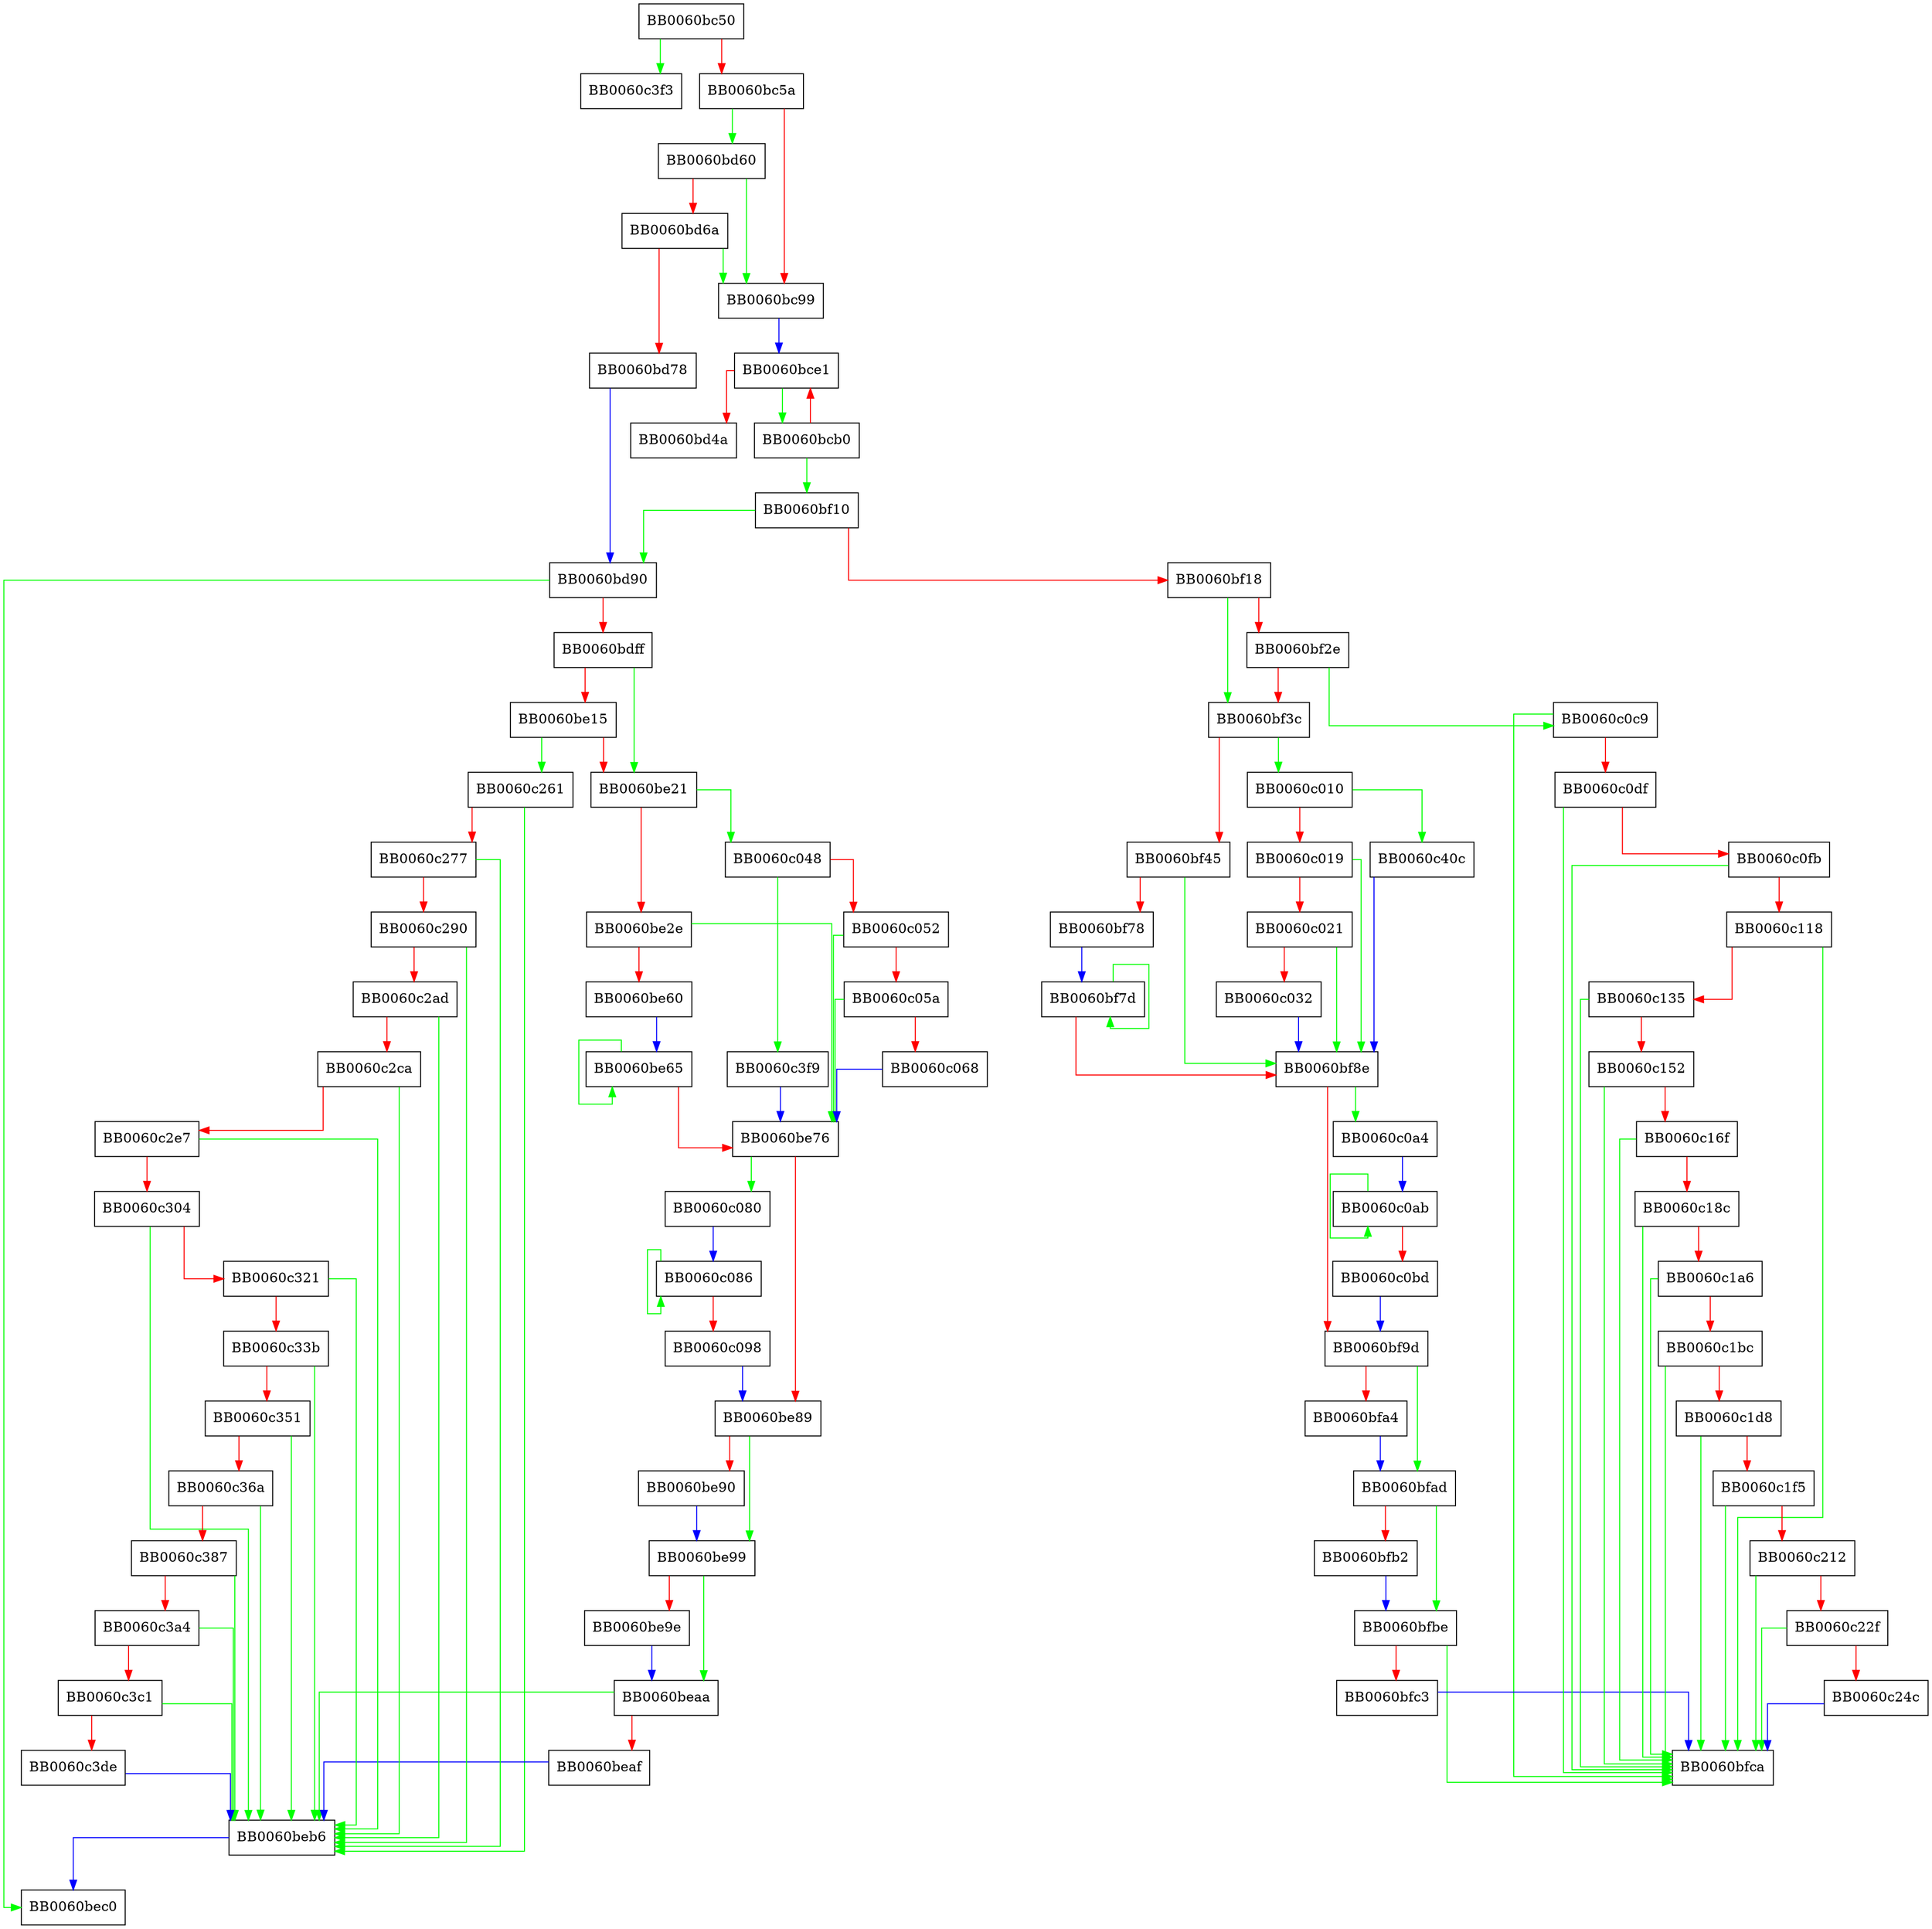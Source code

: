 digraph CRYPTO_xts128_encrypt {
  node [shape="box"];
  graph [splines=ortho];
  BB0060bc50 -> BB0060c3f3 [color="green"];
  BB0060bc50 -> BB0060bc5a [color="red"];
  BB0060bc5a -> BB0060bd60 [color="green"];
  BB0060bc5a -> BB0060bc99 [color="red"];
  BB0060bc99 -> BB0060bce1 [color="blue"];
  BB0060bcb0 -> BB0060bf10 [color="green"];
  BB0060bcb0 -> BB0060bce1 [color="red"];
  BB0060bce1 -> BB0060bcb0 [color="green"];
  BB0060bce1 -> BB0060bd4a [color="red"];
  BB0060bd60 -> BB0060bc99 [color="green"];
  BB0060bd60 -> BB0060bd6a [color="red"];
  BB0060bd6a -> BB0060bc99 [color="green"];
  BB0060bd6a -> BB0060bd78 [color="red"];
  BB0060bd78 -> BB0060bd90 [color="blue"];
  BB0060bd90 -> BB0060bec0 [color="green"];
  BB0060bd90 -> BB0060bdff [color="red"];
  BB0060bdff -> BB0060be21 [color="green"];
  BB0060bdff -> BB0060be15 [color="red"];
  BB0060be15 -> BB0060c261 [color="green"];
  BB0060be15 -> BB0060be21 [color="red"];
  BB0060be21 -> BB0060c048 [color="green"];
  BB0060be21 -> BB0060be2e [color="red"];
  BB0060be2e -> BB0060be76 [color="green"];
  BB0060be2e -> BB0060be60 [color="red"];
  BB0060be60 -> BB0060be65 [color="blue"];
  BB0060be65 -> BB0060be65 [color="green"];
  BB0060be65 -> BB0060be76 [color="red"];
  BB0060be76 -> BB0060c080 [color="green"];
  BB0060be76 -> BB0060be89 [color="red"];
  BB0060be89 -> BB0060be99 [color="green"];
  BB0060be89 -> BB0060be90 [color="red"];
  BB0060be90 -> BB0060be99 [color="blue"];
  BB0060be99 -> BB0060beaa [color="green"];
  BB0060be99 -> BB0060be9e [color="red"];
  BB0060be9e -> BB0060beaa [color="blue"];
  BB0060beaa -> BB0060beb6 [color="green"];
  BB0060beaa -> BB0060beaf [color="red"];
  BB0060beaf -> BB0060beb6 [color="blue"];
  BB0060beb6 -> BB0060bec0 [color="blue"];
  BB0060bf10 -> BB0060bd90 [color="green"];
  BB0060bf10 -> BB0060bf18 [color="red"];
  BB0060bf18 -> BB0060bf3c [color="green"];
  BB0060bf18 -> BB0060bf2e [color="red"];
  BB0060bf2e -> BB0060c0c9 [color="green"];
  BB0060bf2e -> BB0060bf3c [color="red"];
  BB0060bf3c -> BB0060c010 [color="green"];
  BB0060bf3c -> BB0060bf45 [color="red"];
  BB0060bf45 -> BB0060bf8e [color="green"];
  BB0060bf45 -> BB0060bf78 [color="red"];
  BB0060bf78 -> BB0060bf7d [color="blue"];
  BB0060bf7d -> BB0060bf7d [color="green"];
  BB0060bf7d -> BB0060bf8e [color="red"];
  BB0060bf8e -> BB0060c0a4 [color="green"];
  BB0060bf8e -> BB0060bf9d [color="red"];
  BB0060bf9d -> BB0060bfad [color="green"];
  BB0060bf9d -> BB0060bfa4 [color="red"];
  BB0060bfa4 -> BB0060bfad [color="blue"];
  BB0060bfad -> BB0060bfbe [color="green"];
  BB0060bfad -> BB0060bfb2 [color="red"];
  BB0060bfb2 -> BB0060bfbe [color="blue"];
  BB0060bfbe -> BB0060bfca [color="green"];
  BB0060bfbe -> BB0060bfc3 [color="red"];
  BB0060bfc3 -> BB0060bfca [color="blue"];
  BB0060c010 -> BB0060c40c [color="green"];
  BB0060c010 -> BB0060c019 [color="red"];
  BB0060c019 -> BB0060bf8e [color="green"];
  BB0060c019 -> BB0060c021 [color="red"];
  BB0060c021 -> BB0060bf8e [color="green"];
  BB0060c021 -> BB0060c032 [color="red"];
  BB0060c032 -> BB0060bf8e [color="blue"];
  BB0060c048 -> BB0060c3f9 [color="green"];
  BB0060c048 -> BB0060c052 [color="red"];
  BB0060c052 -> BB0060be76 [color="green"];
  BB0060c052 -> BB0060c05a [color="red"];
  BB0060c05a -> BB0060be76 [color="green"];
  BB0060c05a -> BB0060c068 [color="red"];
  BB0060c068 -> BB0060be76 [color="blue"];
  BB0060c080 -> BB0060c086 [color="blue"];
  BB0060c086 -> BB0060c086 [color="green"];
  BB0060c086 -> BB0060c098 [color="red"];
  BB0060c098 -> BB0060be89 [color="blue"];
  BB0060c0a4 -> BB0060c0ab [color="blue"];
  BB0060c0ab -> BB0060c0ab [color="green"];
  BB0060c0ab -> BB0060c0bd [color="red"];
  BB0060c0bd -> BB0060bf9d [color="blue"];
  BB0060c0c9 -> BB0060bfca [color="green"];
  BB0060c0c9 -> BB0060c0df [color="red"];
  BB0060c0df -> BB0060bfca [color="green"];
  BB0060c0df -> BB0060c0fb [color="red"];
  BB0060c0fb -> BB0060bfca [color="green"];
  BB0060c0fb -> BB0060c118 [color="red"];
  BB0060c118 -> BB0060bfca [color="green"];
  BB0060c118 -> BB0060c135 [color="red"];
  BB0060c135 -> BB0060bfca [color="green"];
  BB0060c135 -> BB0060c152 [color="red"];
  BB0060c152 -> BB0060bfca [color="green"];
  BB0060c152 -> BB0060c16f [color="red"];
  BB0060c16f -> BB0060bfca [color="green"];
  BB0060c16f -> BB0060c18c [color="red"];
  BB0060c18c -> BB0060bfca [color="green"];
  BB0060c18c -> BB0060c1a6 [color="red"];
  BB0060c1a6 -> BB0060bfca [color="green"];
  BB0060c1a6 -> BB0060c1bc [color="red"];
  BB0060c1bc -> BB0060bfca [color="green"];
  BB0060c1bc -> BB0060c1d8 [color="red"];
  BB0060c1d8 -> BB0060bfca [color="green"];
  BB0060c1d8 -> BB0060c1f5 [color="red"];
  BB0060c1f5 -> BB0060bfca [color="green"];
  BB0060c1f5 -> BB0060c212 [color="red"];
  BB0060c212 -> BB0060bfca [color="green"];
  BB0060c212 -> BB0060c22f [color="red"];
  BB0060c22f -> BB0060bfca [color="green"];
  BB0060c22f -> BB0060c24c [color="red"];
  BB0060c24c -> BB0060bfca [color="blue"];
  BB0060c261 -> BB0060beb6 [color="green"];
  BB0060c261 -> BB0060c277 [color="red"];
  BB0060c277 -> BB0060beb6 [color="green"];
  BB0060c277 -> BB0060c290 [color="red"];
  BB0060c290 -> BB0060beb6 [color="green"];
  BB0060c290 -> BB0060c2ad [color="red"];
  BB0060c2ad -> BB0060beb6 [color="green"];
  BB0060c2ad -> BB0060c2ca [color="red"];
  BB0060c2ca -> BB0060beb6 [color="green"];
  BB0060c2ca -> BB0060c2e7 [color="red"];
  BB0060c2e7 -> BB0060beb6 [color="green"];
  BB0060c2e7 -> BB0060c304 [color="red"];
  BB0060c304 -> BB0060beb6 [color="green"];
  BB0060c304 -> BB0060c321 [color="red"];
  BB0060c321 -> BB0060beb6 [color="green"];
  BB0060c321 -> BB0060c33b [color="red"];
  BB0060c33b -> BB0060beb6 [color="green"];
  BB0060c33b -> BB0060c351 [color="red"];
  BB0060c351 -> BB0060beb6 [color="green"];
  BB0060c351 -> BB0060c36a [color="red"];
  BB0060c36a -> BB0060beb6 [color="green"];
  BB0060c36a -> BB0060c387 [color="red"];
  BB0060c387 -> BB0060beb6 [color="green"];
  BB0060c387 -> BB0060c3a4 [color="red"];
  BB0060c3a4 -> BB0060beb6 [color="green"];
  BB0060c3a4 -> BB0060c3c1 [color="red"];
  BB0060c3c1 -> BB0060beb6 [color="green"];
  BB0060c3c1 -> BB0060c3de [color="red"];
  BB0060c3de -> BB0060beb6 [color="blue"];
  BB0060c3f9 -> BB0060be76 [color="blue"];
  BB0060c40c -> BB0060bf8e [color="blue"];
}